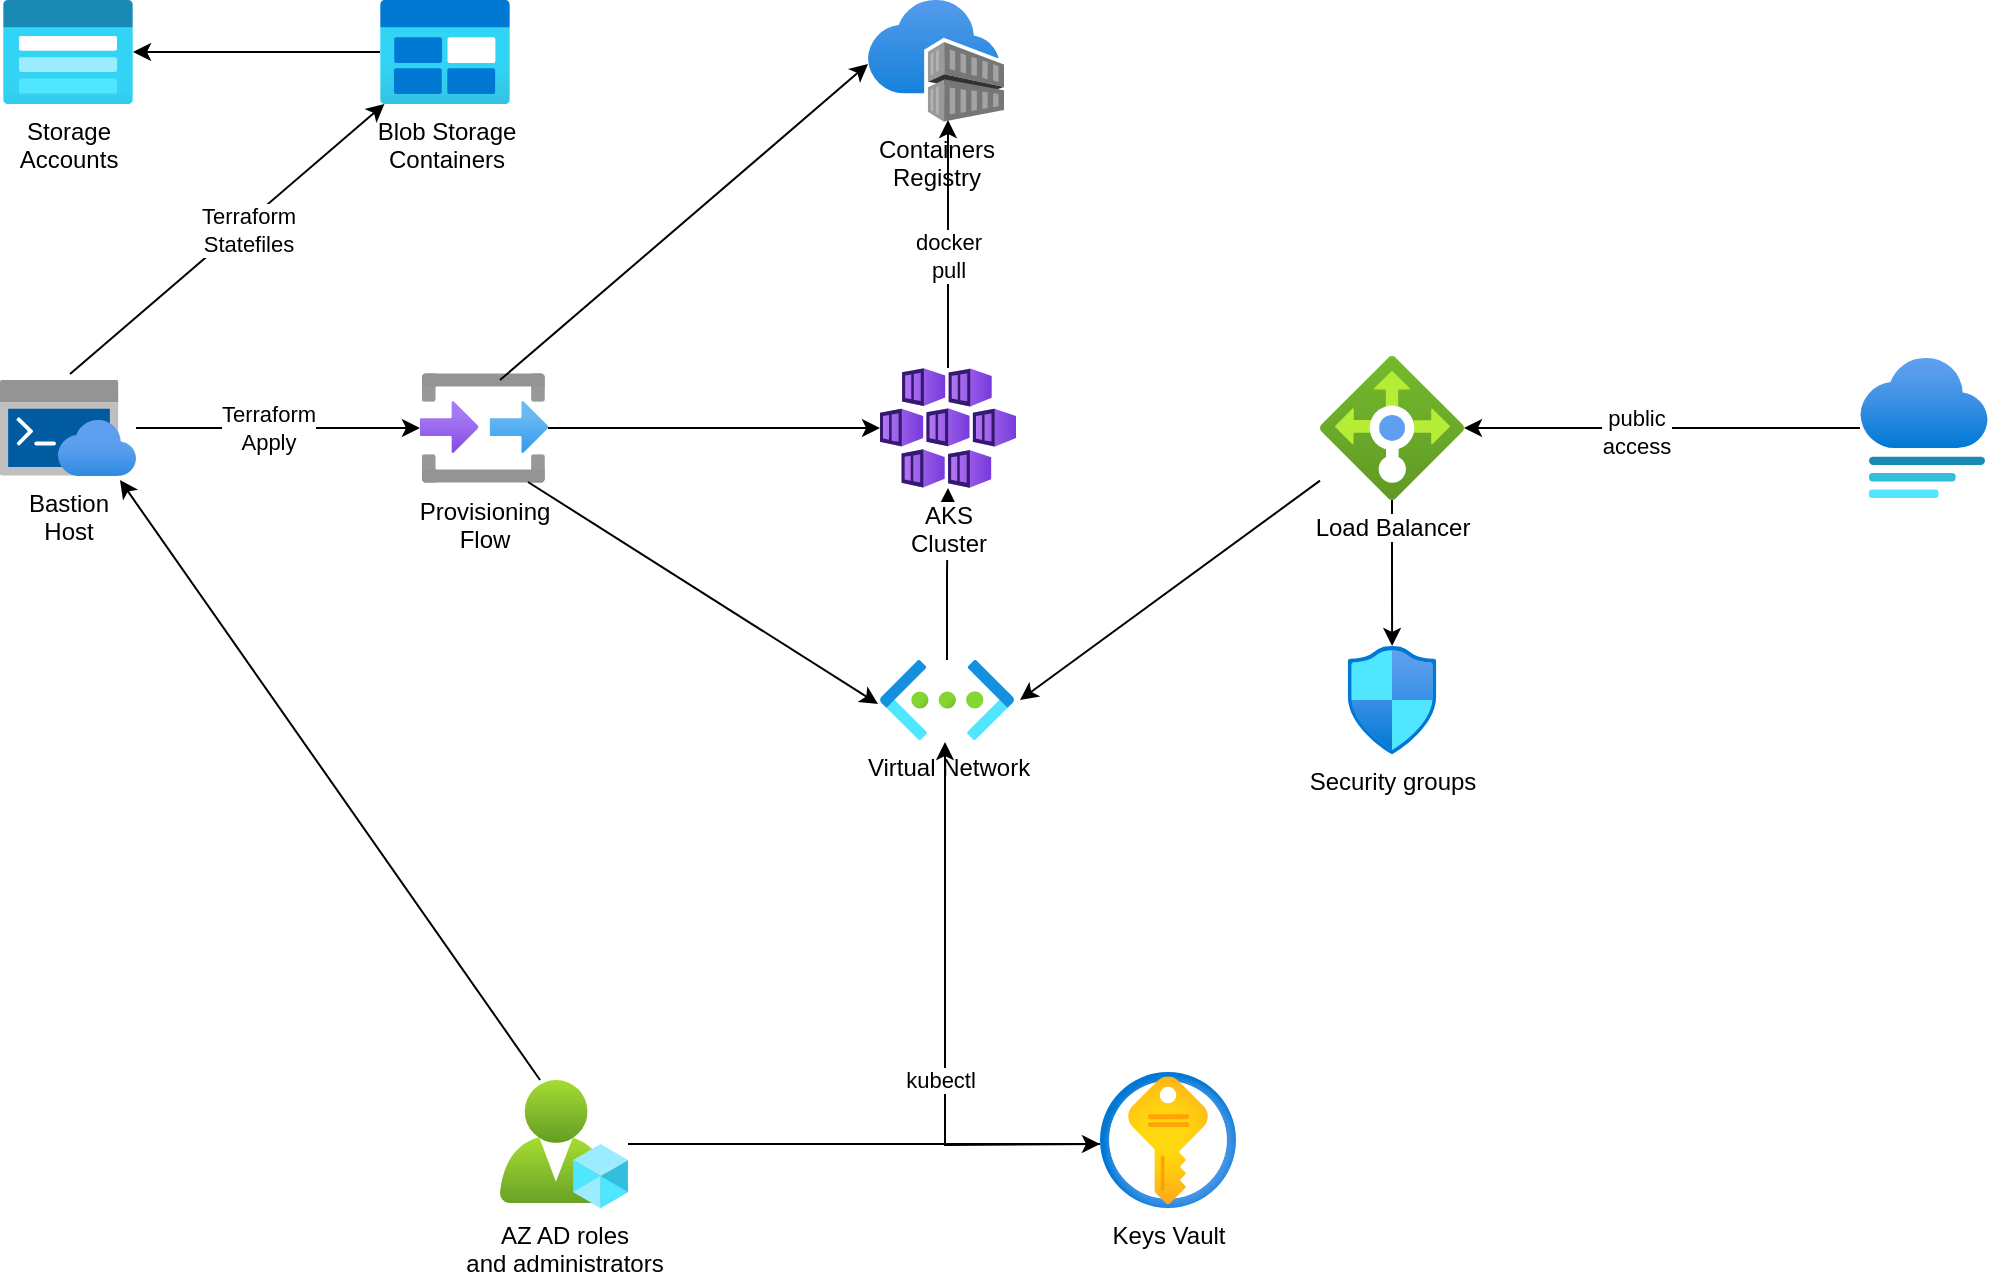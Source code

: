 <mxfile version="15.2.9" type="github">
  <diagram id="QxWrpHbJSx02NSNL3kXk" name="Page-1">
    <mxGraphModel dx="955" dy="557" grid="1" gridSize="10" guides="1" tooltips="1" connect="1" arrows="1" fold="1" page="1" pageScale="1" pageWidth="850" pageHeight="1100" math="0" shadow="0">
      <root>
        <mxCell id="0" />
        <mxCell id="1" parent="0" />
        <mxCell id="arPpOaJSbTXaJ0a4Uy7O-32" style="edgeStyle=orthogonalEdgeStyle;rounded=0;orthogonalLoop=1;jettySize=auto;html=1;" edge="1" parent="1" source="arPpOaJSbTXaJ0a4Uy7O-12" target="arPpOaJSbTXaJ0a4Uy7O-17">
          <mxGeometry relative="1" as="geometry" />
        </mxCell>
        <mxCell id="arPpOaJSbTXaJ0a4Uy7O-12" value="Blob Storage&lt;br&gt;Containers" style="aspect=fixed;html=1;points=[];align=center;image;fontSize=12;image=img/lib/azure2/general/Blob_Block.svg;" vertex="1" parent="1">
          <mxGeometry x="290" y="80" width="65" height="52" as="geometry" />
        </mxCell>
        <mxCell id="arPpOaJSbTXaJ0a4Uy7O-34" style="edgeStyle=orthogonalEdgeStyle;rounded=0;orthogonalLoop=1;jettySize=auto;html=1;entryX=0;entryY=0.5;entryDx=0;entryDy=0;entryPerimeter=0;" edge="1" parent="1" source="arPpOaJSbTXaJ0a4Uy7O-13" target="arPpOaJSbTXaJ0a4Uy7O-21">
          <mxGeometry relative="1" as="geometry" />
        </mxCell>
        <mxCell id="arPpOaJSbTXaJ0a4Uy7O-13" value="Provisioning&lt;br&gt;Flow" style="aspect=fixed;html=1;points=[];align=center;image;fontSize=12;image=img/lib/azure2/general/Input_Output.svg;" vertex="1" parent="1">
          <mxGeometry x="310" y="266.5" width="64" height="55.0" as="geometry" />
        </mxCell>
        <mxCell id="arPpOaJSbTXaJ0a4Uy7O-38" style="edgeStyle=orthogonalEdgeStyle;rounded=0;orthogonalLoop=1;jettySize=auto;html=1;" edge="1" parent="1" source="arPpOaJSbTXaJ0a4Uy7O-14" target="arPpOaJSbTXaJ0a4Uy7O-21">
          <mxGeometry relative="1" as="geometry" />
        </mxCell>
        <mxCell id="arPpOaJSbTXaJ0a4Uy7O-14" value="Virtual Network" style="aspect=fixed;html=1;points=[];align=center;image;fontSize=12;image=img/lib/azure2/networking/Virtual_Networks.svg;" vertex="1" parent="1">
          <mxGeometry x="540" y="410" width="67" height="40" as="geometry" />
        </mxCell>
        <mxCell id="arPpOaJSbTXaJ0a4Uy7O-29" style="edgeStyle=orthogonalEdgeStyle;rounded=0;orthogonalLoop=1;jettySize=auto;html=1;" edge="1" parent="1" source="arPpOaJSbTXaJ0a4Uy7O-15" target="arPpOaJSbTXaJ0a4Uy7O-13">
          <mxGeometry relative="1" as="geometry" />
        </mxCell>
        <mxCell id="arPpOaJSbTXaJ0a4Uy7O-43" value="Terraform&lt;br&gt;Apply" style="edgeLabel;html=1;align=center;verticalAlign=middle;resizable=0;points=[];" vertex="1" connectable="0" parent="arPpOaJSbTXaJ0a4Uy7O-29">
          <mxGeometry x="-0.07" y="-4" relative="1" as="geometry">
            <mxPoint y="-4" as="offset" />
          </mxGeometry>
        </mxCell>
        <mxCell id="arPpOaJSbTXaJ0a4Uy7O-15" value="Bastion&lt;br&gt;Host" style="aspect=fixed;html=1;points=[];align=center;image;fontSize=12;image=img/lib/azure2/preview/Azure_Cloud_Shell.svg;" vertex="1" parent="1">
          <mxGeometry x="100" y="270" width="68" height="48" as="geometry" />
        </mxCell>
        <mxCell id="arPpOaJSbTXaJ0a4Uy7O-16" value="Keys Vault" style="aspect=fixed;html=1;points=[];align=center;image;fontSize=12;image=img/lib/azure2/security/Key_Vaults.svg;" vertex="1" parent="1">
          <mxGeometry x="650" y="616" width="68" height="68" as="geometry" />
        </mxCell>
        <mxCell id="arPpOaJSbTXaJ0a4Uy7O-17" value="Storage&lt;br&gt;Accounts" style="aspect=fixed;html=1;points=[];align=center;image;fontSize=12;image=img/lib/azure2/storage/Storage_Accounts_Classic.svg;" vertex="1" parent="1">
          <mxGeometry x="101.5" y="80" width="65" height="52" as="geometry" />
        </mxCell>
        <mxCell id="arPpOaJSbTXaJ0a4Uy7O-26" style="edgeStyle=orthogonalEdgeStyle;rounded=0;orthogonalLoop=1;jettySize=auto;html=1;entryX=0.485;entryY=1.025;entryDx=0;entryDy=0;entryPerimeter=0;" edge="1" parent="1" target="arPpOaJSbTXaJ0a4Uy7O-14">
          <mxGeometry relative="1" as="geometry">
            <mxPoint x="650" y="652" as="sourcePoint" />
            <mxPoint x="674" y="380" as="targetPoint" />
          </mxGeometry>
        </mxCell>
        <mxCell id="arPpOaJSbTXaJ0a4Uy7O-27" value="kubectl" style="edgeLabel;html=1;align=center;verticalAlign=middle;resizable=0;points=[];" vertex="1" connectable="0" parent="arPpOaJSbTXaJ0a4Uy7O-26">
          <mxGeometry x="-0.212" y="3" relative="1" as="geometry">
            <mxPoint as="offset" />
          </mxGeometry>
        </mxCell>
        <mxCell id="arPpOaJSbTXaJ0a4Uy7O-20" value="Containers&lt;br&gt;Registry" style="aspect=fixed;html=1;points=[];align=center;image;fontSize=12;image=img/lib/azure2/containers/Container_Registries.svg;" vertex="1" parent="1">
          <mxGeometry x="534" y="80" width="68" height="61" as="geometry" />
        </mxCell>
        <mxCell id="arPpOaJSbTXaJ0a4Uy7O-37" style="edgeStyle=orthogonalEdgeStyle;rounded=0;orthogonalLoop=1;jettySize=auto;html=1;entryX=0.588;entryY=0.984;entryDx=0;entryDy=0;entryPerimeter=0;" edge="1" parent="1" source="arPpOaJSbTXaJ0a4Uy7O-21" target="arPpOaJSbTXaJ0a4Uy7O-20">
          <mxGeometry relative="1" as="geometry" />
        </mxCell>
        <mxCell id="arPpOaJSbTXaJ0a4Uy7O-40" value="docker&lt;br&gt;pull" style="edgeLabel;html=1;align=center;verticalAlign=middle;resizable=0;points=[];" vertex="1" connectable="0" parent="arPpOaJSbTXaJ0a4Uy7O-37">
          <mxGeometry x="-0.097" relative="1" as="geometry">
            <mxPoint as="offset" />
          </mxGeometry>
        </mxCell>
        <mxCell id="arPpOaJSbTXaJ0a4Uy7O-21" value="AKS&lt;br&gt;Cluster" style="aspect=fixed;html=1;points=[];align=center;image;fontSize=12;image=img/lib/azure2/containers/Kubernetes_Services.svg;" vertex="1" parent="1">
          <mxGeometry x="540" y="264" width="68" height="60" as="geometry" />
        </mxCell>
        <mxCell id="arPpOaJSbTXaJ0a4Uy7O-25" style="edgeStyle=orthogonalEdgeStyle;rounded=0;orthogonalLoop=1;jettySize=auto;html=1;" edge="1" parent="1" source="arPpOaJSbTXaJ0a4Uy7O-24">
          <mxGeometry relative="1" as="geometry">
            <mxPoint x="650" y="652" as="targetPoint" />
          </mxGeometry>
        </mxCell>
        <mxCell id="arPpOaJSbTXaJ0a4Uy7O-24" value="AZ AD roles&lt;br&gt;and administrators" style="aspect=fixed;html=1;points=[];align=center;image;fontSize=12;image=img/lib/azure2/intune/Azure_AD_Roles_and_Administrators.svg;" vertex="1" parent="1">
          <mxGeometry x="350" y="620" width="64" height="64" as="geometry" />
        </mxCell>
        <mxCell id="arPpOaJSbTXaJ0a4Uy7O-28" value="Security groups" style="aspect=fixed;html=1;points=[];align=center;image;fontSize=12;image=img/lib/azure2/networking/Network_Security_Groups.svg;" vertex="1" parent="1">
          <mxGeometry x="773.77" y="403" width="44.47" height="54" as="geometry" />
        </mxCell>
        <mxCell id="arPpOaJSbTXaJ0a4Uy7O-31" value="" style="endArrow=classic;html=1;exitX=0.515;exitY=-0.062;exitDx=0;exitDy=0;exitPerimeter=0;" edge="1" parent="1" source="arPpOaJSbTXaJ0a4Uy7O-15" target="arPpOaJSbTXaJ0a4Uy7O-12">
          <mxGeometry width="50" height="50" relative="1" as="geometry">
            <mxPoint x="160" y="250" as="sourcePoint" />
            <mxPoint x="210" y="200" as="targetPoint" />
          </mxGeometry>
        </mxCell>
        <mxCell id="arPpOaJSbTXaJ0a4Uy7O-33" value="Terraform&lt;br&gt;Statefiles" style="edgeLabel;html=1;align=center;verticalAlign=middle;resizable=0;points=[];" vertex="1" connectable="0" parent="arPpOaJSbTXaJ0a4Uy7O-31">
          <mxGeometry x="0.111" y="-3" relative="1" as="geometry">
            <mxPoint as="offset" />
          </mxGeometry>
        </mxCell>
        <mxCell id="arPpOaJSbTXaJ0a4Uy7O-35" value="" style="endArrow=classic;html=1;exitX=0.625;exitY=0.064;exitDx=0;exitDy=0;exitPerimeter=0;entryX=0;entryY=0.525;entryDx=0;entryDy=0;entryPerimeter=0;" edge="1" parent="1" source="arPpOaJSbTXaJ0a4Uy7O-13" target="arPpOaJSbTXaJ0a4Uy7O-20">
          <mxGeometry width="50" height="50" relative="1" as="geometry">
            <mxPoint x="410" y="230" as="sourcePoint" />
            <mxPoint x="460" y="180" as="targetPoint" />
          </mxGeometry>
        </mxCell>
        <mxCell id="arPpOaJSbTXaJ0a4Uy7O-36" value="" style="endArrow=classic;html=1;exitX=0.844;exitY=0.991;exitDx=0;exitDy=0;exitPerimeter=0;entryX=-0.015;entryY=0.55;entryDx=0;entryDy=0;entryPerimeter=0;" edge="1" parent="1" source="arPpOaJSbTXaJ0a4Uy7O-13" target="arPpOaJSbTXaJ0a4Uy7O-14">
          <mxGeometry width="50" height="50" relative="1" as="geometry">
            <mxPoint x="380" y="490" as="sourcePoint" />
            <mxPoint x="430" y="440" as="targetPoint" />
          </mxGeometry>
        </mxCell>
        <mxCell id="arPpOaJSbTXaJ0a4Uy7O-45" value="" style="endArrow=classic;html=1;exitX=0.313;exitY=0;exitDx=0;exitDy=0;exitPerimeter=0;" edge="1" parent="1" source="arPpOaJSbTXaJ0a4Uy7O-24">
          <mxGeometry width="50" height="50" relative="1" as="geometry">
            <mxPoint x="300" y="530" as="sourcePoint" />
            <mxPoint x="160" y="320" as="targetPoint" />
          </mxGeometry>
        </mxCell>
        <mxCell id="arPpOaJSbTXaJ0a4Uy7O-51" style="edgeStyle=orthogonalEdgeStyle;rounded=0;orthogonalLoop=1;jettySize=auto;html=1;" edge="1" parent="1" source="arPpOaJSbTXaJ0a4Uy7O-46" target="arPpOaJSbTXaJ0a4Uy7O-28">
          <mxGeometry relative="1" as="geometry" />
        </mxCell>
        <mxCell id="arPpOaJSbTXaJ0a4Uy7O-46" value="Load Balancer" style="aspect=fixed;html=1;points=[];align=center;image;fontSize=12;image=img/lib/azure2/networking/Load_Balancers.svg;" vertex="1" parent="1">
          <mxGeometry x="760" y="258" width="72" height="72" as="geometry" />
        </mxCell>
        <mxCell id="arPpOaJSbTXaJ0a4Uy7O-53" style="edgeStyle=orthogonalEdgeStyle;rounded=0;orthogonalLoop=1;jettySize=auto;html=1;" edge="1" parent="1" source="arPpOaJSbTXaJ0a4Uy7O-49" target="arPpOaJSbTXaJ0a4Uy7O-46">
          <mxGeometry relative="1" as="geometry" />
        </mxCell>
        <mxCell id="arPpOaJSbTXaJ0a4Uy7O-54" value="public&lt;br&gt;access" style="edgeLabel;html=1;align=center;verticalAlign=middle;resizable=0;points=[];" vertex="1" connectable="0" parent="arPpOaJSbTXaJ0a4Uy7O-53">
          <mxGeometry x="0.131" y="2" relative="1" as="geometry">
            <mxPoint as="offset" />
          </mxGeometry>
        </mxCell>
        <mxCell id="arPpOaJSbTXaJ0a4Uy7O-49" value="" style="aspect=fixed;html=1;points=[];align=center;image;fontSize=12;image=img/lib/azure2/general/Website_Staging.svg;" vertex="1" parent="1">
          <mxGeometry x="1030" y="259" width="64" height="70" as="geometry" />
        </mxCell>
        <mxCell id="arPpOaJSbTXaJ0a4Uy7O-55" value="" style="endArrow=classic;html=1;" edge="1" parent="1" source="arPpOaJSbTXaJ0a4Uy7O-46">
          <mxGeometry width="50" height="50" relative="1" as="geometry">
            <mxPoint x="690" y="350" as="sourcePoint" />
            <mxPoint x="610" y="430" as="targetPoint" />
          </mxGeometry>
        </mxCell>
      </root>
    </mxGraphModel>
  </diagram>
</mxfile>
